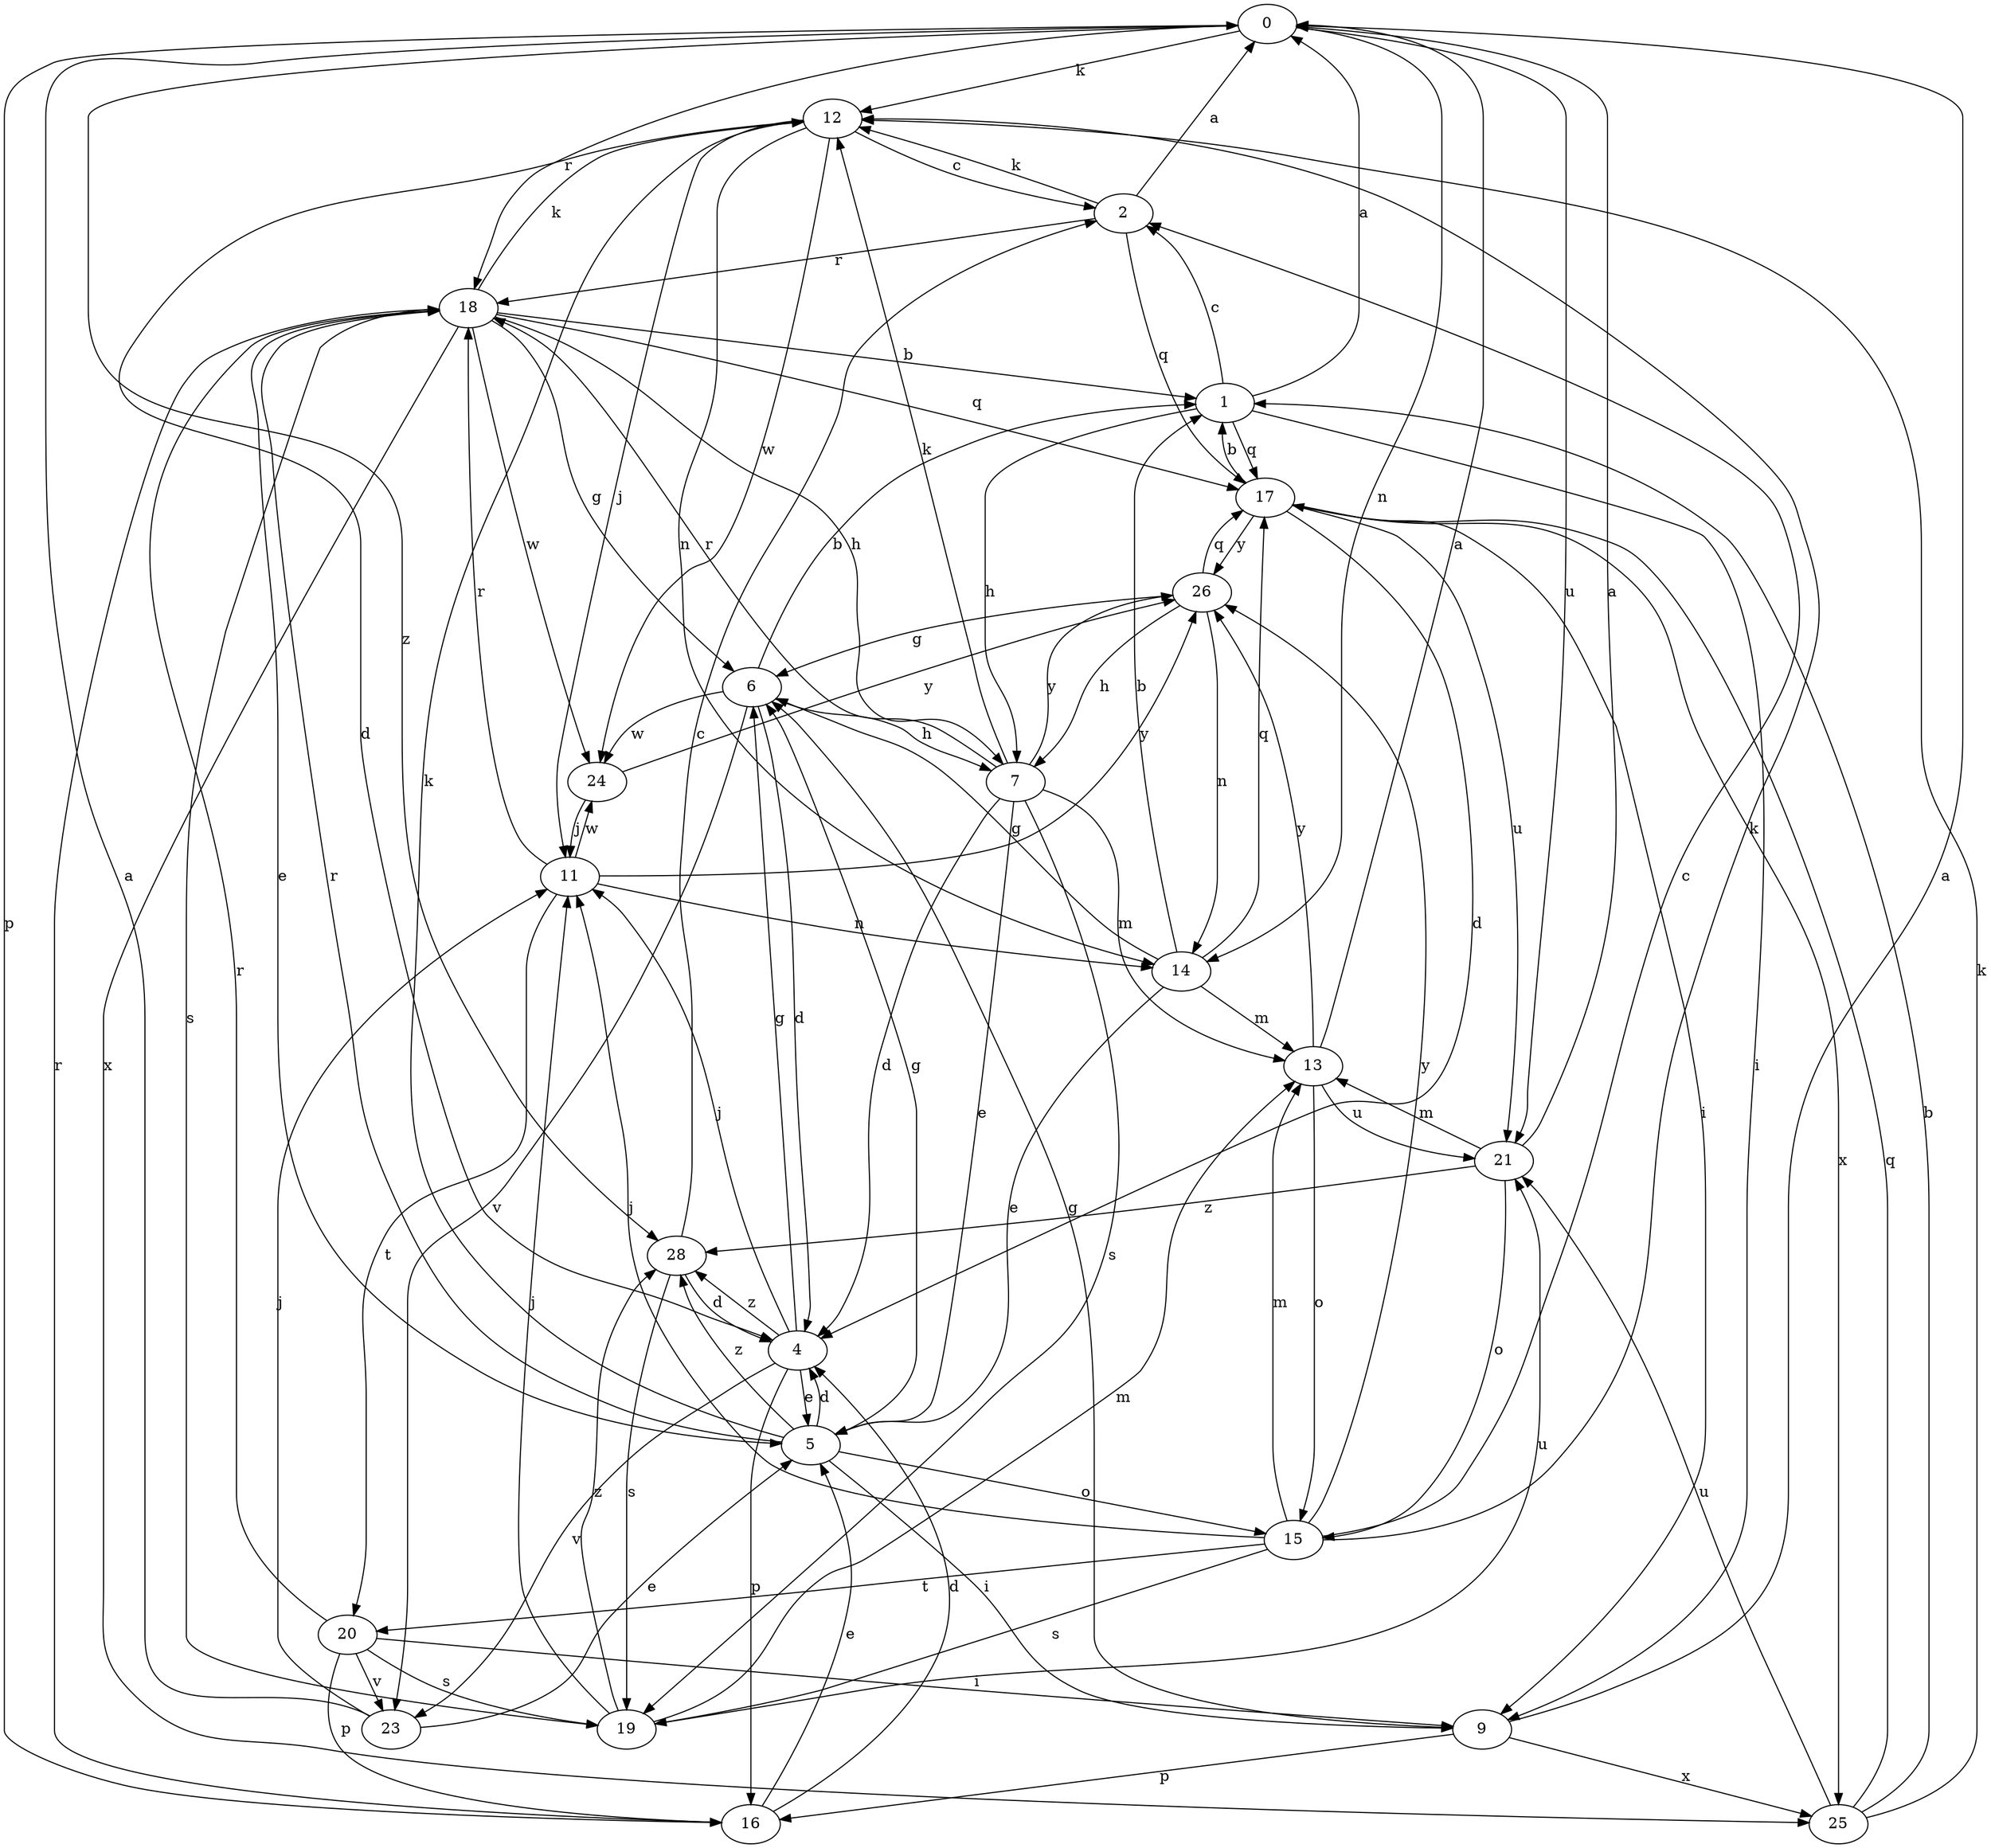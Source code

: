 strict digraph  {
0;
1;
2;
4;
5;
6;
7;
9;
11;
12;
13;
14;
15;
16;
17;
18;
19;
20;
21;
23;
24;
25;
26;
28;
0 -> 12  [label=k];
0 -> 14  [label=n];
0 -> 16  [label=p];
0 -> 18  [label=r];
0 -> 21  [label=u];
0 -> 28  [label=z];
1 -> 0  [label=a];
1 -> 2  [label=c];
1 -> 7  [label=h];
1 -> 9  [label=i];
1 -> 17  [label=q];
2 -> 0  [label=a];
2 -> 12  [label=k];
2 -> 17  [label=q];
2 -> 18  [label=r];
4 -> 5  [label=e];
4 -> 6  [label=g];
4 -> 11  [label=j];
4 -> 16  [label=p];
4 -> 23  [label=v];
4 -> 28  [label=z];
5 -> 4  [label=d];
5 -> 6  [label=g];
5 -> 9  [label=i];
5 -> 12  [label=k];
5 -> 15  [label=o];
5 -> 18  [label=r];
5 -> 28  [label=z];
6 -> 1  [label=b];
6 -> 4  [label=d];
6 -> 7  [label=h];
6 -> 23  [label=v];
6 -> 24  [label=w];
7 -> 4  [label=d];
7 -> 5  [label=e];
7 -> 12  [label=k];
7 -> 13  [label=m];
7 -> 18  [label=r];
7 -> 19  [label=s];
7 -> 26  [label=y];
9 -> 0  [label=a];
9 -> 6  [label=g];
9 -> 16  [label=p];
9 -> 25  [label=x];
11 -> 14  [label=n];
11 -> 18  [label=r];
11 -> 20  [label=t];
11 -> 24  [label=w];
11 -> 26  [label=y];
12 -> 2  [label=c];
12 -> 4  [label=d];
12 -> 11  [label=j];
12 -> 14  [label=n];
12 -> 24  [label=w];
13 -> 0  [label=a];
13 -> 15  [label=o];
13 -> 21  [label=u];
13 -> 26  [label=y];
14 -> 1  [label=b];
14 -> 5  [label=e];
14 -> 6  [label=g];
14 -> 13  [label=m];
14 -> 17  [label=q];
15 -> 2  [label=c];
15 -> 11  [label=j];
15 -> 12  [label=k];
15 -> 13  [label=m];
15 -> 19  [label=s];
15 -> 20  [label=t];
15 -> 26  [label=y];
16 -> 4  [label=d];
16 -> 5  [label=e];
16 -> 18  [label=r];
17 -> 1  [label=b];
17 -> 4  [label=d];
17 -> 9  [label=i];
17 -> 21  [label=u];
17 -> 25  [label=x];
17 -> 26  [label=y];
18 -> 1  [label=b];
18 -> 5  [label=e];
18 -> 6  [label=g];
18 -> 7  [label=h];
18 -> 12  [label=k];
18 -> 17  [label=q];
18 -> 19  [label=s];
18 -> 24  [label=w];
18 -> 25  [label=x];
19 -> 11  [label=j];
19 -> 13  [label=m];
19 -> 21  [label=u];
19 -> 28  [label=z];
20 -> 9  [label=i];
20 -> 16  [label=p];
20 -> 18  [label=r];
20 -> 19  [label=s];
20 -> 23  [label=v];
21 -> 0  [label=a];
21 -> 13  [label=m];
21 -> 15  [label=o];
21 -> 28  [label=z];
23 -> 0  [label=a];
23 -> 5  [label=e];
23 -> 11  [label=j];
24 -> 11  [label=j];
24 -> 26  [label=y];
25 -> 1  [label=b];
25 -> 12  [label=k];
25 -> 17  [label=q];
25 -> 21  [label=u];
26 -> 6  [label=g];
26 -> 7  [label=h];
26 -> 14  [label=n];
26 -> 17  [label=q];
28 -> 2  [label=c];
28 -> 4  [label=d];
28 -> 19  [label=s];
}
